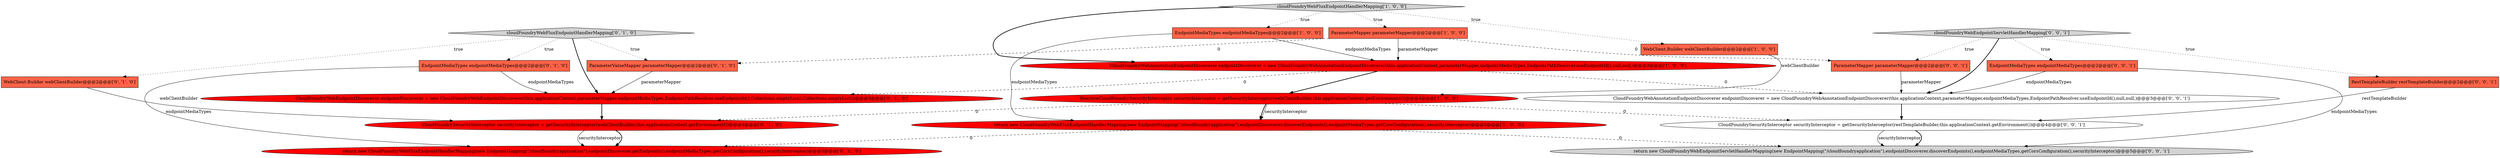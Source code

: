 digraph {
0 [style = filled, label = "WebClient.Builder webClientBuilder@@@2@@@['1', '0', '0']", fillcolor = tomato, shape = box image = "AAA0AAABBB1BBB"];
2 [style = filled, label = "ReactiveCloudFoundrySecurityInterceptor securityInterceptor = getSecurityInterceptor(webClientBuilder,this.applicationContext.getEnvironment())@@@4@@@['1', '0', '0']", fillcolor = red, shape = ellipse image = "AAA1AAABBB1BBB"];
7 [style = filled, label = "CloudFoundryWebEndpointDiscoverer endpointDiscoverer = new CloudFoundryWebEndpointDiscoverer(this.applicationContext,parameterMapper,endpointMediaTypes,EndpointPathResolver.useEndpointId(),Collections.emptyList(),Collections.emptyList())@@@3@@@['0', '1', '0']", fillcolor = red, shape = ellipse image = "AAA1AAABBB2BBB"];
17 [style = filled, label = "CloudFoundrySecurityInterceptor securityInterceptor = getSecurityInterceptor(restTemplateBuilder,this.applicationContext.getEnvironment())@@@4@@@['0', '0', '1']", fillcolor = white, shape = ellipse image = "AAA0AAABBB3BBB"];
9 [style = filled, label = "WebClient.Builder webClientBuilder@@@2@@@['0', '1', '0']", fillcolor = tomato, shape = box image = "AAA0AAABBB2BBB"];
15 [style = filled, label = "EndpointMediaTypes endpointMediaTypes@@@2@@@['0', '0', '1']", fillcolor = tomato, shape = box image = "AAA0AAABBB3BBB"];
20 [style = filled, label = "ParameterMapper parameterMapper@@@2@@@['0', '0', '1']", fillcolor = tomato, shape = box image = "AAA0AAABBB3BBB"];
5 [style = filled, label = "ParameterMapper parameterMapper@@@2@@@['1', '0', '0']", fillcolor = tomato, shape = box image = "AAA1AAABBB1BBB"];
19 [style = filled, label = "cloudFoundryWebEndpointServletHandlerMapping['0', '0', '1']", fillcolor = lightgray, shape = diamond image = "AAA0AAABBB3BBB"];
1 [style = filled, label = "CloudFoundryWebAnnotationEndpointDiscoverer endpointDiscoverer = new CloudFoundryWebAnnotationEndpointDiscoverer(this.applicationContext,parameterMapper,endpointMediaTypes,EndpointPathResolver.useEndpointId(),null,null,)@@@3@@@['1', '0', '0']", fillcolor = red, shape = ellipse image = "AAA1AAABBB1BBB"];
3 [style = filled, label = "EndpointMediaTypes endpointMediaTypes@@@2@@@['1', '0', '0']", fillcolor = tomato, shape = box image = "AAA0AAABBB1BBB"];
13 [style = filled, label = "ParameterValueMapper parameterMapper@@@2@@@['0', '1', '0']", fillcolor = tomato, shape = box image = "AAA1AAABBB2BBB"];
16 [style = filled, label = "RestTemplateBuilder restTemplateBuilder@@@2@@@['0', '0', '1']", fillcolor = tomato, shape = box image = "AAA0AAABBB3BBB"];
10 [style = filled, label = "return new CloudFoundryWebFluxEndpointHandlerMapping(new EndpointMapping(\"/cloudfoundryapplication\"),endpointDiscoverer.getEndpoints(),endpointMediaTypes,getCorsConfiguration(),securityInterceptor)@@@5@@@['0', '1', '0']", fillcolor = red, shape = ellipse image = "AAA1AAABBB2BBB"];
11 [style = filled, label = "CloudFoundrySecurityInterceptor securityInterceptor = getSecurityInterceptor(webClientBuilder,this.applicationContext.getEnvironment())@@@4@@@['0', '1', '0']", fillcolor = red, shape = ellipse image = "AAA1AAABBB2BBB"];
8 [style = filled, label = "EndpointMediaTypes endpointMediaTypes@@@2@@@['0', '1', '0']", fillcolor = tomato, shape = box image = "AAA0AAABBB2BBB"];
18 [style = filled, label = "CloudFoundryWebAnnotationEndpointDiscoverer endpointDiscoverer = new CloudFoundryWebAnnotationEndpointDiscoverer(this.applicationContext,parameterMapper,endpointMediaTypes,EndpointPathResolver.useEndpointId(),null,null,)@@@3@@@['0', '0', '1']", fillcolor = white, shape = ellipse image = "AAA0AAABBB3BBB"];
6 [style = filled, label = "cloudFoundryWebFluxEndpointHandlerMapping['1', '0', '0']", fillcolor = lightgray, shape = diamond image = "AAA0AAABBB1BBB"];
12 [style = filled, label = "cloudFoundryWebFluxEndpointHandlerMapping['0', '1', '0']", fillcolor = lightgray, shape = diamond image = "AAA0AAABBB2BBB"];
14 [style = filled, label = "return new CloudFoundryWebEndpointServletHandlerMapping(new EndpointMapping(\"/cloudfoundryapplication\"),endpointDiscoverer.discoverEndpoints(),endpointMediaTypes,getCorsConfiguration(),securityInterceptor)@@@5@@@['0', '0', '1']", fillcolor = lightgray, shape = ellipse image = "AAA0AAABBB3BBB"];
4 [style = filled, label = "return new CloudFoundryWebFluxEndpointHandlerMapping(new EndpointMapping(\"/cloudfoundryapplication\"),endpointDiscoverer.discoverEndpoints(),endpointMediaTypes,getCorsConfiguration(),securityInterceptor)@@@5@@@['1', '0', '0']", fillcolor = red, shape = ellipse image = "AAA1AAABBB1BBB"];
5->13 [style = dashed, label="0"];
19->18 [style = bold, label=""];
7->11 [style = bold, label=""];
5->1 [style = solid, label="parameterMapper"];
11->10 [style = solid, label="securityInterceptor"];
12->8 [style = dotted, label="true"];
19->20 [style = dotted, label="true"];
15->18 [style = solid, label="endpointMediaTypes"];
18->17 [style = bold, label=""];
1->18 [style = dashed, label="0"];
16->17 [style = solid, label="restTemplateBuilder"];
0->2 [style = solid, label="webClientBuilder"];
3->4 [style = solid, label="endpointMediaTypes"];
8->10 [style = solid, label="endpointMediaTypes"];
19->15 [style = dotted, label="true"];
2->17 [style = dashed, label="0"];
2->4 [style = bold, label=""];
12->7 [style = bold, label=""];
5->20 [style = dashed, label="0"];
6->1 [style = bold, label=""];
15->14 [style = solid, label="endpointMediaTypes"];
6->5 [style = dotted, label="true"];
13->7 [style = solid, label="parameterMapper"];
12->13 [style = dotted, label="true"];
17->14 [style = solid, label="securityInterceptor"];
8->7 [style = solid, label="endpointMediaTypes"];
2->4 [style = solid, label="securityInterceptor"];
17->14 [style = bold, label=""];
11->10 [style = bold, label=""];
3->1 [style = solid, label="endpointMediaTypes"];
19->16 [style = dotted, label="true"];
2->11 [style = dashed, label="0"];
4->14 [style = dashed, label="0"];
1->2 [style = bold, label=""];
6->0 [style = dotted, label="true"];
1->7 [style = dashed, label="0"];
6->3 [style = dotted, label="true"];
4->10 [style = dashed, label="0"];
20->18 [style = solid, label="parameterMapper"];
9->11 [style = solid, label="webClientBuilder"];
12->9 [style = dotted, label="true"];
}
